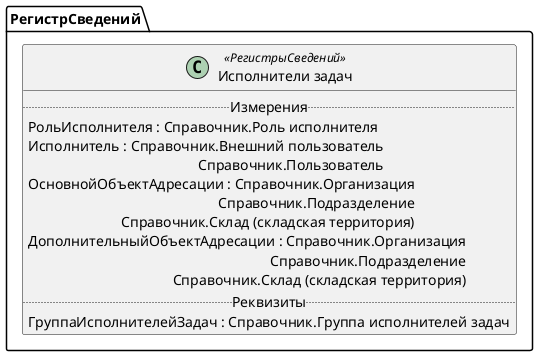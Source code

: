 ﻿@startuml ИсполнителиЗадач
'!include templates.wsd
'..\include templates.wsd
class РегистрСведений.ИсполнителиЗадач as "Исполнители задач" <<РегистрыСведений>>
{
..Измерения..
РольИсполнителя : Справочник.Роль исполнителя
Исполнитель : Справочник.Внешний пользователь\rСправочник.Пользователь
ОсновнойОбъектАдресации : Справочник.Организация\rСправочник.Подразделение\rСправочник.Склад (складская территория)
ДополнительныйОбъектАдресации : Справочник.Организация\rСправочник.Подразделение\rСправочник.Склад (складская территория)
..Реквизиты..
ГруппаИсполнителейЗадач : Справочник.Группа исполнителей задач
}
@enduml
